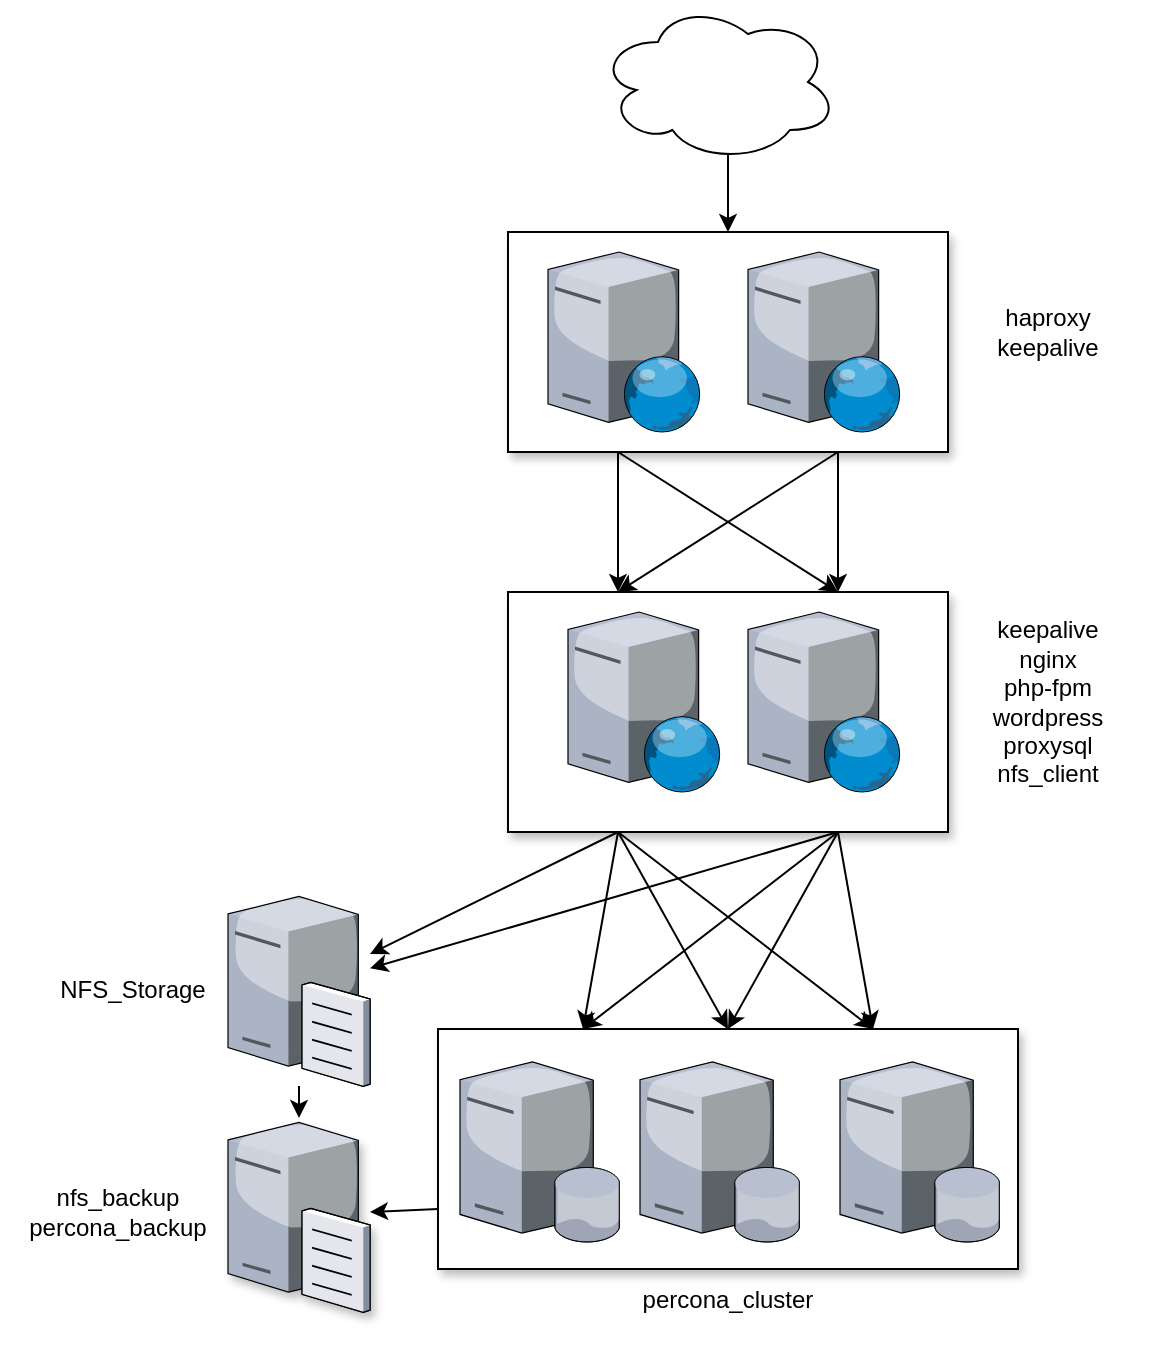 <mxfile version="12.6.6" type="device"><diagram name="Page-1" id="822b0af5-4adb-64df-f703-e8dfc1f81529"><mxGraphModel dx="1357" dy="809" grid="1" gridSize="10" guides="1" tooltips="1" connect="1" arrows="1" fold="1" page="1" pageScale="1" pageWidth="1100" pageHeight="850" background="#ffffff" math="0" shadow="0"><root><mxCell id="0"/><mxCell id="1" parent="0"/><mxCell id="yunmhZvhJ9i_NobeGGwQ-50" style="edgeStyle=none;rounded=0;orthogonalLoop=1;jettySize=auto;html=1;exitX=0;exitY=0.75;exitDx=0;exitDy=0;" parent="1" source="yunmhZvhJ9i_NobeGGwQ-16" target="yunmhZvhJ9i_NobeGGwQ-48" edge="1"><mxGeometry relative="1" as="geometry"/></mxCell><mxCell id="yunmhZvhJ9i_NobeGGwQ-16" value="" style="rounded=0;whiteSpace=wrap;html=1;shadow=1;" parent="1" vertex="1"><mxGeometry x="445" y="553.5" width="290" height="120" as="geometry"/></mxCell><mxCell id="yunmhZvhJ9i_NobeGGwQ-21" style="rounded=0;orthogonalLoop=1;jettySize=auto;html=1;exitX=0.25;exitY=1;exitDx=0;exitDy=0;entryX=0.75;entryY=0;entryDx=0;entryDy=0;" parent="1" source="yunmhZvhJ9i_NobeGGwQ-15" target="yunmhZvhJ9i_NobeGGwQ-14" edge="1"><mxGeometry relative="1" as="geometry"/></mxCell><mxCell id="yunmhZvhJ9i_NobeGGwQ-22" style="edgeStyle=none;rounded=0;orthogonalLoop=1;jettySize=auto;html=1;exitX=0.75;exitY=1;exitDx=0;exitDy=0;entryX=0.25;entryY=0;entryDx=0;entryDy=0;" parent="1" source="yunmhZvhJ9i_NobeGGwQ-15" target="yunmhZvhJ9i_NobeGGwQ-14" edge="1"><mxGeometry relative="1" as="geometry"/></mxCell><mxCell id="yunmhZvhJ9i_NobeGGwQ-25" style="edgeStyle=none;rounded=0;orthogonalLoop=1;jettySize=auto;html=1;exitX=0.75;exitY=1;exitDx=0;exitDy=0;entryX=0.75;entryY=0;entryDx=0;entryDy=0;" parent="1" source="yunmhZvhJ9i_NobeGGwQ-15" target="yunmhZvhJ9i_NobeGGwQ-14" edge="1"><mxGeometry relative="1" as="geometry"/></mxCell><mxCell id="yunmhZvhJ9i_NobeGGwQ-26" style="edgeStyle=none;rounded=0;orthogonalLoop=1;jettySize=auto;html=1;exitX=0.25;exitY=1;exitDx=0;exitDy=0;entryX=0.25;entryY=0;entryDx=0;entryDy=0;" parent="1" source="yunmhZvhJ9i_NobeGGwQ-15" target="yunmhZvhJ9i_NobeGGwQ-14" edge="1"><mxGeometry relative="1" as="geometry"/></mxCell><mxCell id="yunmhZvhJ9i_NobeGGwQ-15" value="" style="rounded=0;whiteSpace=wrap;html=1;shadow=1;strokeColor=#000000;" parent="1" vertex="1"><mxGeometry x="480" y="155" width="220" height="110" as="geometry"/></mxCell><mxCell id="yunmhZvhJ9i_NobeGGwQ-32" style="edgeStyle=none;rounded=0;orthogonalLoop=1;jettySize=auto;html=1;exitX=0.25;exitY=1;exitDx=0;exitDy=0;" parent="1" source="yunmhZvhJ9i_NobeGGwQ-14" target="yunmhZvhJ9i_NobeGGwQ-1" edge="1"><mxGeometry relative="1" as="geometry"/></mxCell><mxCell id="yunmhZvhJ9i_NobeGGwQ-33" style="edgeStyle=none;rounded=0;orthogonalLoop=1;jettySize=auto;html=1;exitX=0.75;exitY=1;exitDx=0;exitDy=0;" parent="1" source="yunmhZvhJ9i_NobeGGwQ-14" target="yunmhZvhJ9i_NobeGGwQ-1" edge="1"><mxGeometry relative="1" as="geometry"/></mxCell><mxCell id="yunmhZvhJ9i_NobeGGwQ-42" style="edgeStyle=none;rounded=0;orthogonalLoop=1;jettySize=auto;html=1;exitX=0.25;exitY=1;exitDx=0;exitDy=0;entryX=0.25;entryY=0;entryDx=0;entryDy=0;" parent="1" source="yunmhZvhJ9i_NobeGGwQ-14" target="yunmhZvhJ9i_NobeGGwQ-16" edge="1"><mxGeometry relative="1" as="geometry"/></mxCell><mxCell id="yunmhZvhJ9i_NobeGGwQ-43" style="edgeStyle=none;rounded=0;orthogonalLoop=1;jettySize=auto;html=1;exitX=0.25;exitY=1;exitDx=0;exitDy=0;entryX=0.5;entryY=0;entryDx=0;entryDy=0;" parent="1" source="yunmhZvhJ9i_NobeGGwQ-14" target="yunmhZvhJ9i_NobeGGwQ-16" edge="1"><mxGeometry relative="1" as="geometry"/></mxCell><mxCell id="yunmhZvhJ9i_NobeGGwQ-44" style="edgeStyle=none;rounded=0;orthogonalLoop=1;jettySize=auto;html=1;exitX=0.25;exitY=1;exitDx=0;exitDy=0;entryX=0.75;entryY=0;entryDx=0;entryDy=0;" parent="1" source="yunmhZvhJ9i_NobeGGwQ-14" target="yunmhZvhJ9i_NobeGGwQ-16" edge="1"><mxGeometry relative="1" as="geometry"/></mxCell><mxCell id="yunmhZvhJ9i_NobeGGwQ-45" style="edgeStyle=none;rounded=0;orthogonalLoop=1;jettySize=auto;html=1;exitX=0.75;exitY=1;exitDx=0;exitDy=0;entryX=0.25;entryY=0;entryDx=0;entryDy=0;" parent="1" source="yunmhZvhJ9i_NobeGGwQ-14" target="yunmhZvhJ9i_NobeGGwQ-16" edge="1"><mxGeometry relative="1" as="geometry"/></mxCell><mxCell id="yunmhZvhJ9i_NobeGGwQ-46" style="edgeStyle=none;rounded=0;orthogonalLoop=1;jettySize=auto;html=1;exitX=0.75;exitY=1;exitDx=0;exitDy=0;entryX=0.5;entryY=0;entryDx=0;entryDy=0;" parent="1" source="yunmhZvhJ9i_NobeGGwQ-14" target="yunmhZvhJ9i_NobeGGwQ-16" edge="1"><mxGeometry relative="1" as="geometry"/></mxCell><mxCell id="yunmhZvhJ9i_NobeGGwQ-47" style="edgeStyle=none;rounded=0;orthogonalLoop=1;jettySize=auto;html=1;exitX=0.75;exitY=1;exitDx=0;exitDy=0;entryX=0.75;entryY=0;entryDx=0;entryDy=0;" parent="1" source="yunmhZvhJ9i_NobeGGwQ-14" target="yunmhZvhJ9i_NobeGGwQ-16" edge="1"><mxGeometry relative="1" as="geometry"/></mxCell><mxCell id="yunmhZvhJ9i_NobeGGwQ-14" value="" style="rounded=0;whiteSpace=wrap;html=1;shadow=1;" parent="1" vertex="1"><mxGeometry x="480" y="335" width="220" height="120" as="geometry"/></mxCell><mxCell id="yunmhZvhJ9i_NobeGGwQ-1" value="" style="verticalLabelPosition=bottom;aspect=fixed;html=1;verticalAlign=top;strokeColor=none;align=center;outlineConnect=0;shape=mxgraph.citrix.file_server;" parent="1" vertex="1"><mxGeometry x="340" y="485" width="71" height="97" as="geometry"/></mxCell><mxCell id="yunmhZvhJ9i_NobeGGwQ-2" value="" style="verticalLabelPosition=bottom;aspect=fixed;html=1;verticalAlign=top;strokeColor=none;align=center;outlineConnect=0;shape=mxgraph.citrix.database_server;" parent="1" vertex="1"><mxGeometry x="456" y="570" width="80" height="90" as="geometry"/></mxCell><mxCell id="yunmhZvhJ9i_NobeGGwQ-3" value="" style="verticalLabelPosition=bottom;aspect=fixed;html=1;verticalAlign=top;strokeColor=none;align=center;outlineConnect=0;shape=mxgraph.citrix.database_server;" parent="1" vertex="1"><mxGeometry x="546" y="570" width="80" height="90" as="geometry"/></mxCell><mxCell id="yunmhZvhJ9i_NobeGGwQ-4" value="" style="verticalLabelPosition=bottom;aspect=fixed;html=1;verticalAlign=top;strokeColor=none;align=center;outlineConnect=0;shape=mxgraph.citrix.database_server;" parent="1" vertex="1"><mxGeometry x="646" y="570" width="80" height="90" as="geometry"/></mxCell><mxCell id="yunmhZvhJ9i_NobeGGwQ-8" value="" style="verticalLabelPosition=bottom;aspect=fixed;html=1;verticalAlign=top;strokeColor=none;align=center;outlineConnect=0;shape=mxgraph.citrix.web_server;" parent="1" vertex="1"><mxGeometry x="500" y="165" width="76.5" height="90" as="geometry"/></mxCell><mxCell id="yunmhZvhJ9i_NobeGGwQ-9" value="" style="verticalLabelPosition=bottom;aspect=fixed;html=1;verticalAlign=top;strokeColor=none;align=center;outlineConnect=0;shape=mxgraph.citrix.web_server;" parent="1" vertex="1"><mxGeometry x="600" y="165" width="76.5" height="90" as="geometry"/></mxCell><mxCell id="yunmhZvhJ9i_NobeGGwQ-10" value="" style="verticalLabelPosition=bottom;aspect=fixed;html=1;verticalAlign=top;strokeColor=none;align=center;outlineConnect=0;shape=mxgraph.citrix.web_server;" parent="1" vertex="1"><mxGeometry x="510" y="345" width="76.5" height="90" as="geometry"/></mxCell><mxCell id="yunmhZvhJ9i_NobeGGwQ-11" value="" style="verticalLabelPosition=bottom;aspect=fixed;html=1;verticalAlign=top;strokeColor=none;align=center;outlineConnect=0;shape=mxgraph.citrix.web_server;" parent="1" vertex="1"><mxGeometry x="600" y="345" width="76.5" height="90" as="geometry"/></mxCell><mxCell id="yunmhZvhJ9i_NobeGGwQ-34" value="NFS_Storage" style="text;html=1;strokeColor=none;fillColor=none;align=center;verticalAlign=middle;whiteSpace=wrap;rounded=0;shadow=1;" parent="1" vertex="1"><mxGeometry x="240" y="513.5" width="104.5" height="40" as="geometry"/></mxCell><mxCell id="yunmhZvhJ9i_NobeGGwQ-38" value="percona_cluster" style="text;html=1;strokeColor=none;fillColor=none;align=center;verticalAlign=middle;whiteSpace=wrap;rounded=0;shadow=1;" parent="1" vertex="1"><mxGeometry x="525" y="673.5" width="130" height="30" as="geometry"/></mxCell><mxCell id="yunmhZvhJ9i_NobeGGwQ-40" value="keepalive&lt;br&gt;nginx&lt;br&gt;php-fpm&lt;br&gt;wordpress&lt;br&gt;proxysql&lt;br&gt;nfs_client" style="text;html=1;strokeColor=none;fillColor=none;align=center;verticalAlign=middle;whiteSpace=wrap;rounded=0;shadow=1;" parent="1" vertex="1"><mxGeometry x="700" y="340" width="100" height="100" as="geometry"/></mxCell><mxCell id="yunmhZvhJ9i_NobeGGwQ-41" value="haproxy&lt;br&gt;keepalive" style="text;html=1;strokeColor=none;fillColor=none;align=center;verticalAlign=middle;whiteSpace=wrap;rounded=0;shadow=1;" parent="1" vertex="1"><mxGeometry x="710" y="185" width="80" height="40" as="geometry"/></mxCell><mxCell id="yunmhZvhJ9i_NobeGGwQ-48" value="" style="verticalLabelPosition=bottom;aspect=fixed;html=1;verticalAlign=top;strokeColor=none;align=center;outlineConnect=0;shape=mxgraph.citrix.file_server;shadow=1;" parent="1" vertex="1"><mxGeometry x="340" y="598" width="71" height="97" as="geometry"/></mxCell><mxCell id="yunmhZvhJ9i_NobeGGwQ-49" value="nfs_backup&lt;br&gt;percona_backup" style="text;html=1;strokeColor=none;fillColor=none;align=center;verticalAlign=middle;whiteSpace=wrap;rounded=0;shadow=1;" parent="1" vertex="1"><mxGeometry x="230" y="625" width="110" height="40" as="geometry"/></mxCell><mxCell id="yunmhZvhJ9i_NobeGGwQ-51" value="" style="endArrow=classic;html=1;" parent="1" source="yunmhZvhJ9i_NobeGGwQ-1" target="yunmhZvhJ9i_NobeGGwQ-48" edge="1"><mxGeometry width="50" height="50" relative="1" as="geometry"><mxPoint x="130" y="935" as="sourcePoint"/><mxPoint x="180" y="885" as="targetPoint"/></mxGeometry></mxCell><mxCell id="qrhSZs3wuJ8lUoi6L5QQ-2" style="edgeStyle=orthogonalEdgeStyle;rounded=0;orthogonalLoop=1;jettySize=auto;html=1;exitX=0.55;exitY=0.95;exitDx=0;exitDy=0;exitPerimeter=0;entryX=0.5;entryY=0;entryDx=0;entryDy=0;" edge="1" parent="1" source="qrhSZs3wuJ8lUoi6L5QQ-1" target="yunmhZvhJ9i_NobeGGwQ-15"><mxGeometry relative="1" as="geometry"/></mxCell><mxCell id="qrhSZs3wuJ8lUoi6L5QQ-1" value="" style="ellipse;shape=cloud;whiteSpace=wrap;html=1;" vertex="1" parent="1"><mxGeometry x="525" y="40" width="120" height="80" as="geometry"/></mxCell></root></mxGraphModel></diagram></mxfile>